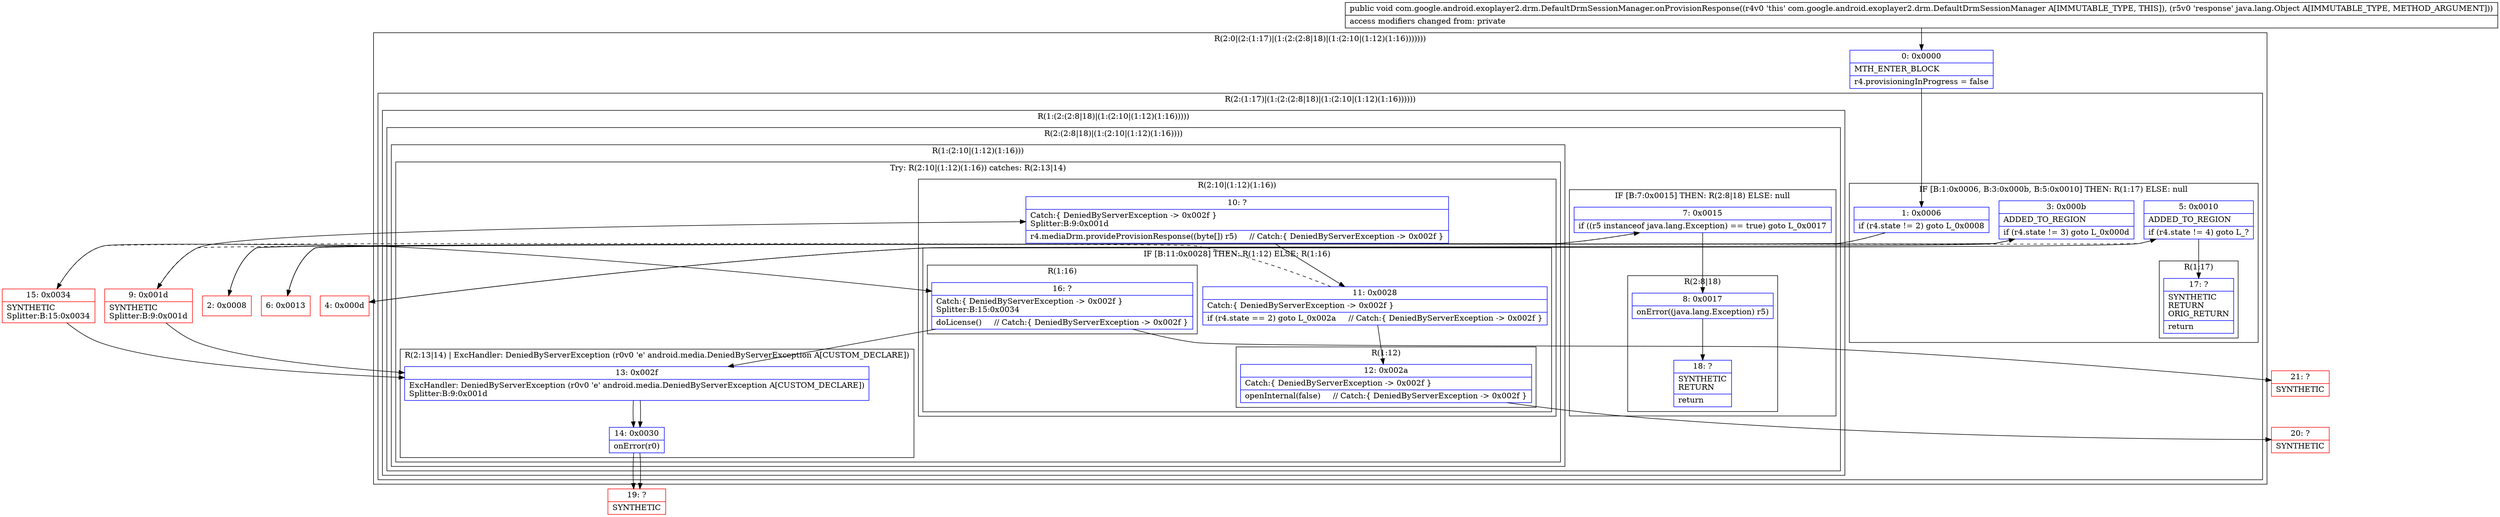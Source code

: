 digraph "CFG forcom.google.android.exoplayer2.drm.DefaultDrmSessionManager.onProvisionResponse(Ljava\/lang\/Object;)V" {
subgraph cluster_Region_318866540 {
label = "R(2:0|(2:(1:17)|(1:(2:(2:8|18)|(1:(2:10|(1:12)(1:16)))))))";
node [shape=record,color=blue];
Node_0 [shape=record,label="{0\:\ 0x0000|MTH_ENTER_BLOCK\l|r4.provisioningInProgress = false\l}"];
subgraph cluster_Region_1030657074 {
label = "R(2:(1:17)|(1:(2:(2:8|18)|(1:(2:10|(1:12)(1:16))))))";
node [shape=record,color=blue];
subgraph cluster_IfRegion_771132319 {
label = "IF [B:1:0x0006, B:3:0x000b, B:5:0x0010] THEN: R(1:17) ELSE: null";
node [shape=record,color=blue];
Node_1 [shape=record,label="{1\:\ 0x0006|if (r4.state != 2) goto L_0x0008\l}"];
Node_3 [shape=record,label="{3\:\ 0x000b|ADDED_TO_REGION\l|if (r4.state != 3) goto L_0x000d\l}"];
Node_5 [shape=record,label="{5\:\ 0x0010|ADDED_TO_REGION\l|if (r4.state != 4) goto L_?\l}"];
subgraph cluster_Region_518705408 {
label = "R(1:17)";
node [shape=record,color=blue];
Node_17 [shape=record,label="{17\:\ ?|SYNTHETIC\lRETURN\lORIG_RETURN\l|return\l}"];
}
}
subgraph cluster_Region_22484053 {
label = "R(1:(2:(2:8|18)|(1:(2:10|(1:12)(1:16)))))";
node [shape=record,color=blue];
subgraph cluster_Region_1221709641 {
label = "R(2:(2:8|18)|(1:(2:10|(1:12)(1:16))))";
node [shape=record,color=blue];
subgraph cluster_IfRegion_1373769663 {
label = "IF [B:7:0x0015] THEN: R(2:8|18) ELSE: null";
node [shape=record,color=blue];
Node_7 [shape=record,label="{7\:\ 0x0015|if ((r5 instanceof java.lang.Exception) == true) goto L_0x0017\l}"];
subgraph cluster_Region_432584274 {
label = "R(2:8|18)";
node [shape=record,color=blue];
Node_8 [shape=record,label="{8\:\ 0x0017|onError((java.lang.Exception) r5)\l}"];
Node_18 [shape=record,label="{18\:\ ?|SYNTHETIC\lRETURN\l|return\l}"];
}
}
subgraph cluster_Region_537197698 {
label = "R(1:(2:10|(1:12)(1:16)))";
node [shape=record,color=blue];
subgraph cluster_TryCatchRegion_1726600268 {
label = "Try: R(2:10|(1:12)(1:16)) catches: R(2:13|14)";
node [shape=record,color=blue];
subgraph cluster_Region_657961177 {
label = "R(2:10|(1:12)(1:16))";
node [shape=record,color=blue];
Node_10 [shape=record,label="{10\:\ ?|Catch:\{ DeniedByServerException \-\> 0x002f \}\lSplitter:B:9:0x001d\l|r4.mediaDrm.provideProvisionResponse((byte[]) r5)     \/\/ Catch:\{ DeniedByServerException \-\> 0x002f \}\l}"];
subgraph cluster_IfRegion_2064771147 {
label = "IF [B:11:0x0028] THEN: R(1:12) ELSE: R(1:16)";
node [shape=record,color=blue];
Node_11 [shape=record,label="{11\:\ 0x0028|Catch:\{ DeniedByServerException \-\> 0x002f \}\l|if (r4.state == 2) goto L_0x002a     \/\/ Catch:\{ DeniedByServerException \-\> 0x002f \}\l}"];
subgraph cluster_Region_2096556871 {
label = "R(1:12)";
node [shape=record,color=blue];
Node_12 [shape=record,label="{12\:\ 0x002a|Catch:\{ DeniedByServerException \-\> 0x002f \}\l|openInternal(false)     \/\/ Catch:\{ DeniedByServerException \-\> 0x002f \}\l}"];
}
subgraph cluster_Region_1419057953 {
label = "R(1:16)";
node [shape=record,color=blue];
Node_16 [shape=record,label="{16\:\ ?|Catch:\{ DeniedByServerException \-\> 0x002f \}\lSplitter:B:15:0x0034\l|doLicense()     \/\/ Catch:\{ DeniedByServerException \-\> 0x002f \}\l}"];
}
}
}
subgraph cluster_Region_1321130002 {
label = "R(2:13|14) | ExcHandler: DeniedByServerException (r0v0 'e' android.media.DeniedByServerException A[CUSTOM_DECLARE])\l";
node [shape=record,color=blue];
Node_13 [shape=record,label="{13\:\ 0x002f|ExcHandler: DeniedByServerException (r0v0 'e' android.media.DeniedByServerException A[CUSTOM_DECLARE])\lSplitter:B:9:0x001d\l}"];
Node_14 [shape=record,label="{14\:\ 0x0030|onError(r0)\l}"];
}
}
}
}
}
}
}
subgraph cluster_Region_1321130002 {
label = "R(2:13|14) | ExcHandler: DeniedByServerException (r0v0 'e' android.media.DeniedByServerException A[CUSTOM_DECLARE])\l";
node [shape=record,color=blue];
Node_13 [shape=record,label="{13\:\ 0x002f|ExcHandler: DeniedByServerException (r0v0 'e' android.media.DeniedByServerException A[CUSTOM_DECLARE])\lSplitter:B:9:0x001d\l}"];
Node_14 [shape=record,label="{14\:\ 0x0030|onError(r0)\l}"];
}
Node_2 [shape=record,color=red,label="{2\:\ 0x0008}"];
Node_4 [shape=record,color=red,label="{4\:\ 0x000d}"];
Node_6 [shape=record,color=red,label="{6\:\ 0x0013}"];
Node_9 [shape=record,color=red,label="{9\:\ 0x001d|SYNTHETIC\lSplitter:B:9:0x001d\l}"];
Node_15 [shape=record,color=red,label="{15\:\ 0x0034|SYNTHETIC\lSplitter:B:15:0x0034\l}"];
Node_19 [shape=record,color=red,label="{19\:\ ?|SYNTHETIC\l}"];
Node_20 [shape=record,color=red,label="{20\:\ ?|SYNTHETIC\l}"];
Node_21 [shape=record,color=red,label="{21\:\ ?|SYNTHETIC\l}"];
MethodNode[shape=record,label="{public void com.google.android.exoplayer2.drm.DefaultDrmSessionManager.onProvisionResponse((r4v0 'this' com.google.android.exoplayer2.drm.DefaultDrmSessionManager A[IMMUTABLE_TYPE, THIS]), (r5v0 'response' java.lang.Object A[IMMUTABLE_TYPE, METHOD_ARGUMENT]))  | access modifiers changed from: private\l}"];
MethodNode -> Node_0;
Node_0 -> Node_1;
Node_1 -> Node_2;
Node_1 -> Node_6[style=dashed];
Node_3 -> Node_4;
Node_3 -> Node_6[style=dashed];
Node_5 -> Node_6[style=dashed];
Node_5 -> Node_17;
Node_7 -> Node_8;
Node_7 -> Node_9[style=dashed];
Node_8 -> Node_18;
Node_10 -> Node_11;
Node_11 -> Node_12;
Node_11 -> Node_15[style=dashed];
Node_12 -> Node_20;
Node_16 -> Node_13;
Node_16 -> Node_21;
Node_13 -> Node_14;
Node_14 -> Node_19;
Node_13 -> Node_14;
Node_14 -> Node_19;
Node_2 -> Node_3;
Node_4 -> Node_5;
Node_6 -> Node_7;
Node_9 -> Node_10;
Node_9 -> Node_13;
Node_15 -> Node_16;
Node_15 -> Node_13;
}

